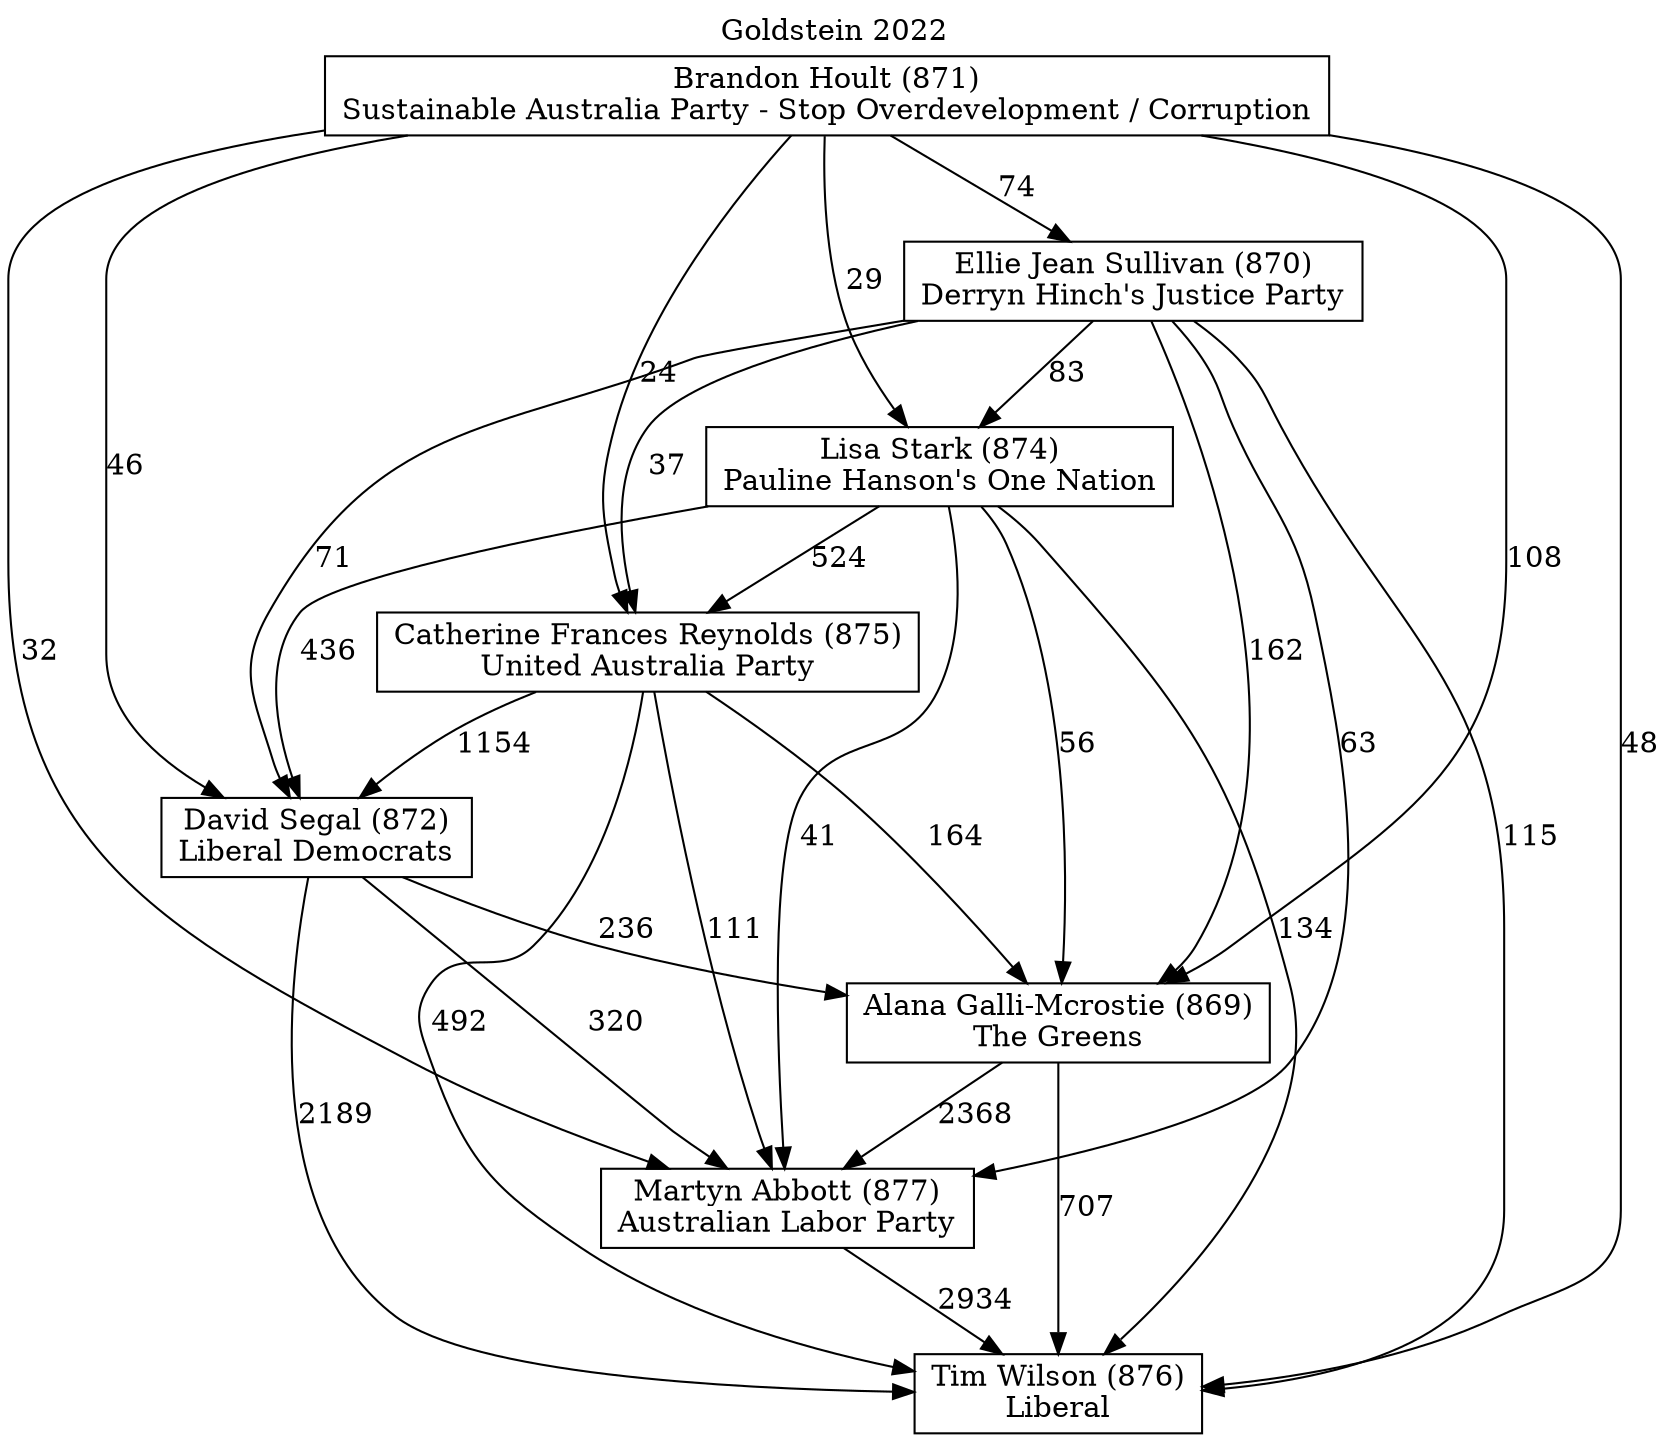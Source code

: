 // House preference flow
digraph "Tim Wilson (876)_Goldstein_2022" {
	graph [label="Goldstein 2022" labelloc=t mclimit=10]
	node [shape=box]
	"Tim Wilson (876)" [label="Tim Wilson (876)
Liberal"]
	"Martyn Abbott (877)" [label="Martyn Abbott (877)
Australian Labor Party"]
	"Alana Galli-Mcrostie (869)" [label="Alana Galli-Mcrostie (869)
The Greens"]
	"David Segal (872)" [label="David Segal (872)
Liberal Democrats"]
	"Catherine Frances Reynolds (875)" [label="Catherine Frances Reynolds (875)
United Australia Party"]
	"Lisa Stark (874)" [label="Lisa Stark (874)
Pauline Hanson's One Nation"]
	"Ellie Jean Sullivan (870)" [label="Ellie Jean Sullivan (870)
Derryn Hinch's Justice Party"]
	"Brandon Hoult (871)" [label="Brandon Hoult (871)
Sustainable Australia Party - Stop Overdevelopment / Corruption"]
	"Martyn Abbott (877)" -> "Tim Wilson (876)" [label=2934]
	"Alana Galli-Mcrostie (869)" -> "Martyn Abbott (877)" [label=2368]
	"David Segal (872)" -> "Alana Galli-Mcrostie (869)" [label=236]
	"Catherine Frances Reynolds (875)" -> "David Segal (872)" [label=1154]
	"Lisa Stark (874)" -> "Catherine Frances Reynolds (875)" [label=524]
	"Ellie Jean Sullivan (870)" -> "Lisa Stark (874)" [label=83]
	"Brandon Hoult (871)" -> "Ellie Jean Sullivan (870)" [label=74]
	"Alana Galli-Mcrostie (869)" -> "Tim Wilson (876)" [label=707]
	"David Segal (872)" -> "Tim Wilson (876)" [label=2189]
	"Catherine Frances Reynolds (875)" -> "Tim Wilson (876)" [label=492]
	"Lisa Stark (874)" -> "Tim Wilson (876)" [label=134]
	"Ellie Jean Sullivan (870)" -> "Tim Wilson (876)" [label=115]
	"Brandon Hoult (871)" -> "Tim Wilson (876)" [label=48]
	"Brandon Hoult (871)" -> "Lisa Stark (874)" [label=29]
	"Ellie Jean Sullivan (870)" -> "Catherine Frances Reynolds (875)" [label=37]
	"Brandon Hoult (871)" -> "Catherine Frances Reynolds (875)" [label=24]
	"Lisa Stark (874)" -> "David Segal (872)" [label=436]
	"Ellie Jean Sullivan (870)" -> "David Segal (872)" [label=71]
	"Brandon Hoult (871)" -> "David Segal (872)" [label=46]
	"Catherine Frances Reynolds (875)" -> "Alana Galli-Mcrostie (869)" [label=164]
	"Lisa Stark (874)" -> "Alana Galli-Mcrostie (869)" [label=56]
	"Ellie Jean Sullivan (870)" -> "Alana Galli-Mcrostie (869)" [label=162]
	"Brandon Hoult (871)" -> "Alana Galli-Mcrostie (869)" [label=108]
	"David Segal (872)" -> "Martyn Abbott (877)" [label=320]
	"Catherine Frances Reynolds (875)" -> "Martyn Abbott (877)" [label=111]
	"Lisa Stark (874)" -> "Martyn Abbott (877)" [label=41]
	"Ellie Jean Sullivan (870)" -> "Martyn Abbott (877)" [label=63]
	"Brandon Hoult (871)" -> "Martyn Abbott (877)" [label=32]
}
